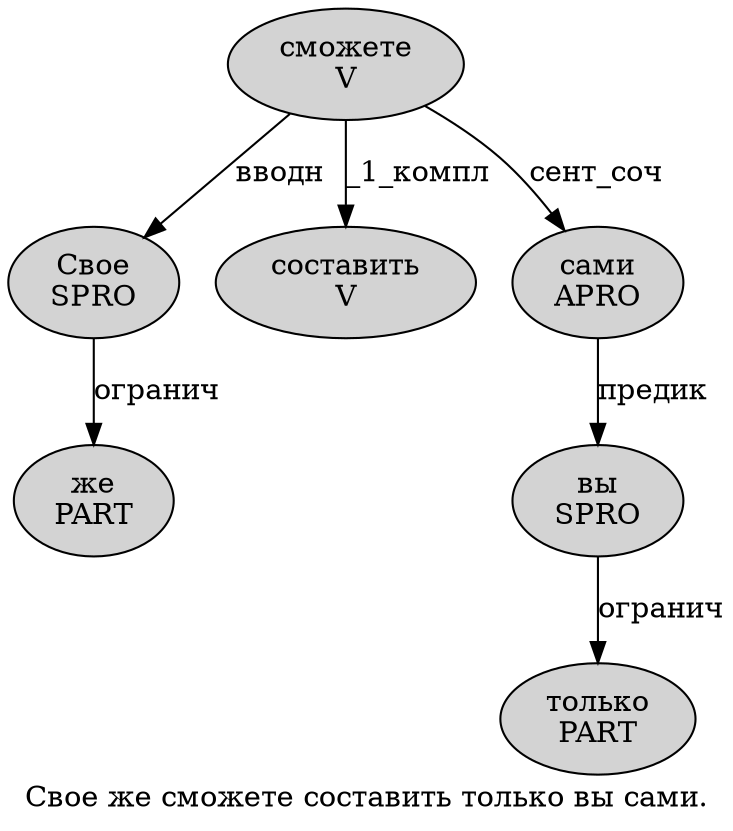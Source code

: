 digraph SENTENCE_4994 {
	graph [label="Свое же сможете составить только вы сами."]
	node [style=filled]
		0 [label="Свое
SPRO" color="" fillcolor=lightgray penwidth=1 shape=ellipse]
		1 [label="же
PART" color="" fillcolor=lightgray penwidth=1 shape=ellipse]
		2 [label="сможете
V" color="" fillcolor=lightgray penwidth=1 shape=ellipse]
		3 [label="составить
V" color="" fillcolor=lightgray penwidth=1 shape=ellipse]
		4 [label="только
PART" color="" fillcolor=lightgray penwidth=1 shape=ellipse]
		5 [label="вы
SPRO" color="" fillcolor=lightgray penwidth=1 shape=ellipse]
		6 [label="сами
APRO" color="" fillcolor=lightgray penwidth=1 shape=ellipse]
			5 -> 4 [label="огранич"]
			6 -> 5 [label="предик"]
			2 -> 0 [label="вводн"]
			2 -> 3 [label="_1_компл"]
			2 -> 6 [label="сент_соч"]
			0 -> 1 [label="огранич"]
}